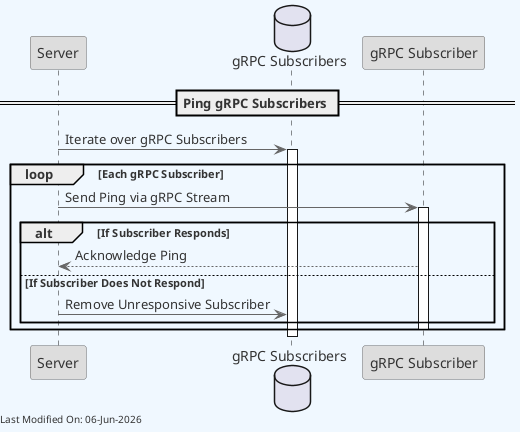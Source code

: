 @startuml
skinparam backgroundColor #F0F8FF
skinparam defaultFontColor #333333
skinparam arrowColor #666666

' Define borders for all elements
skinparam entity {
  BorderColor #666666
  BackgroundColor #DDDDDD
}

skinparam control {
  BorderColor #666666
  BackgroundColor #DDDDDD
}

skinparam participant {
  BorderColor #666666
  BackgroundColor #DDDDDD
}



participant "Server" as S
database "gRPC Subscribers" as GRPC
participant "gRPC Subscriber" as GS

== Ping gRPC Subscribers ==
S -> GRPC : Iterate over gRPC Subscribers
activate GRPC
loop Each gRPC Subscriber
    S -> GS : Send Ping via gRPC Stream
    activate GS
    alt If Subscriber Responds
        GS --> S : Acknowledge Ping
    else If Subscriber Does Not Respond
        S -> GRPC : Remove Unresponsive Subscriber
    end
    deactivate GS
end
deactivate GRPC
deactivate S

left footer Last Modified On: %date("dd-MMM-yyyy")

@enduml
